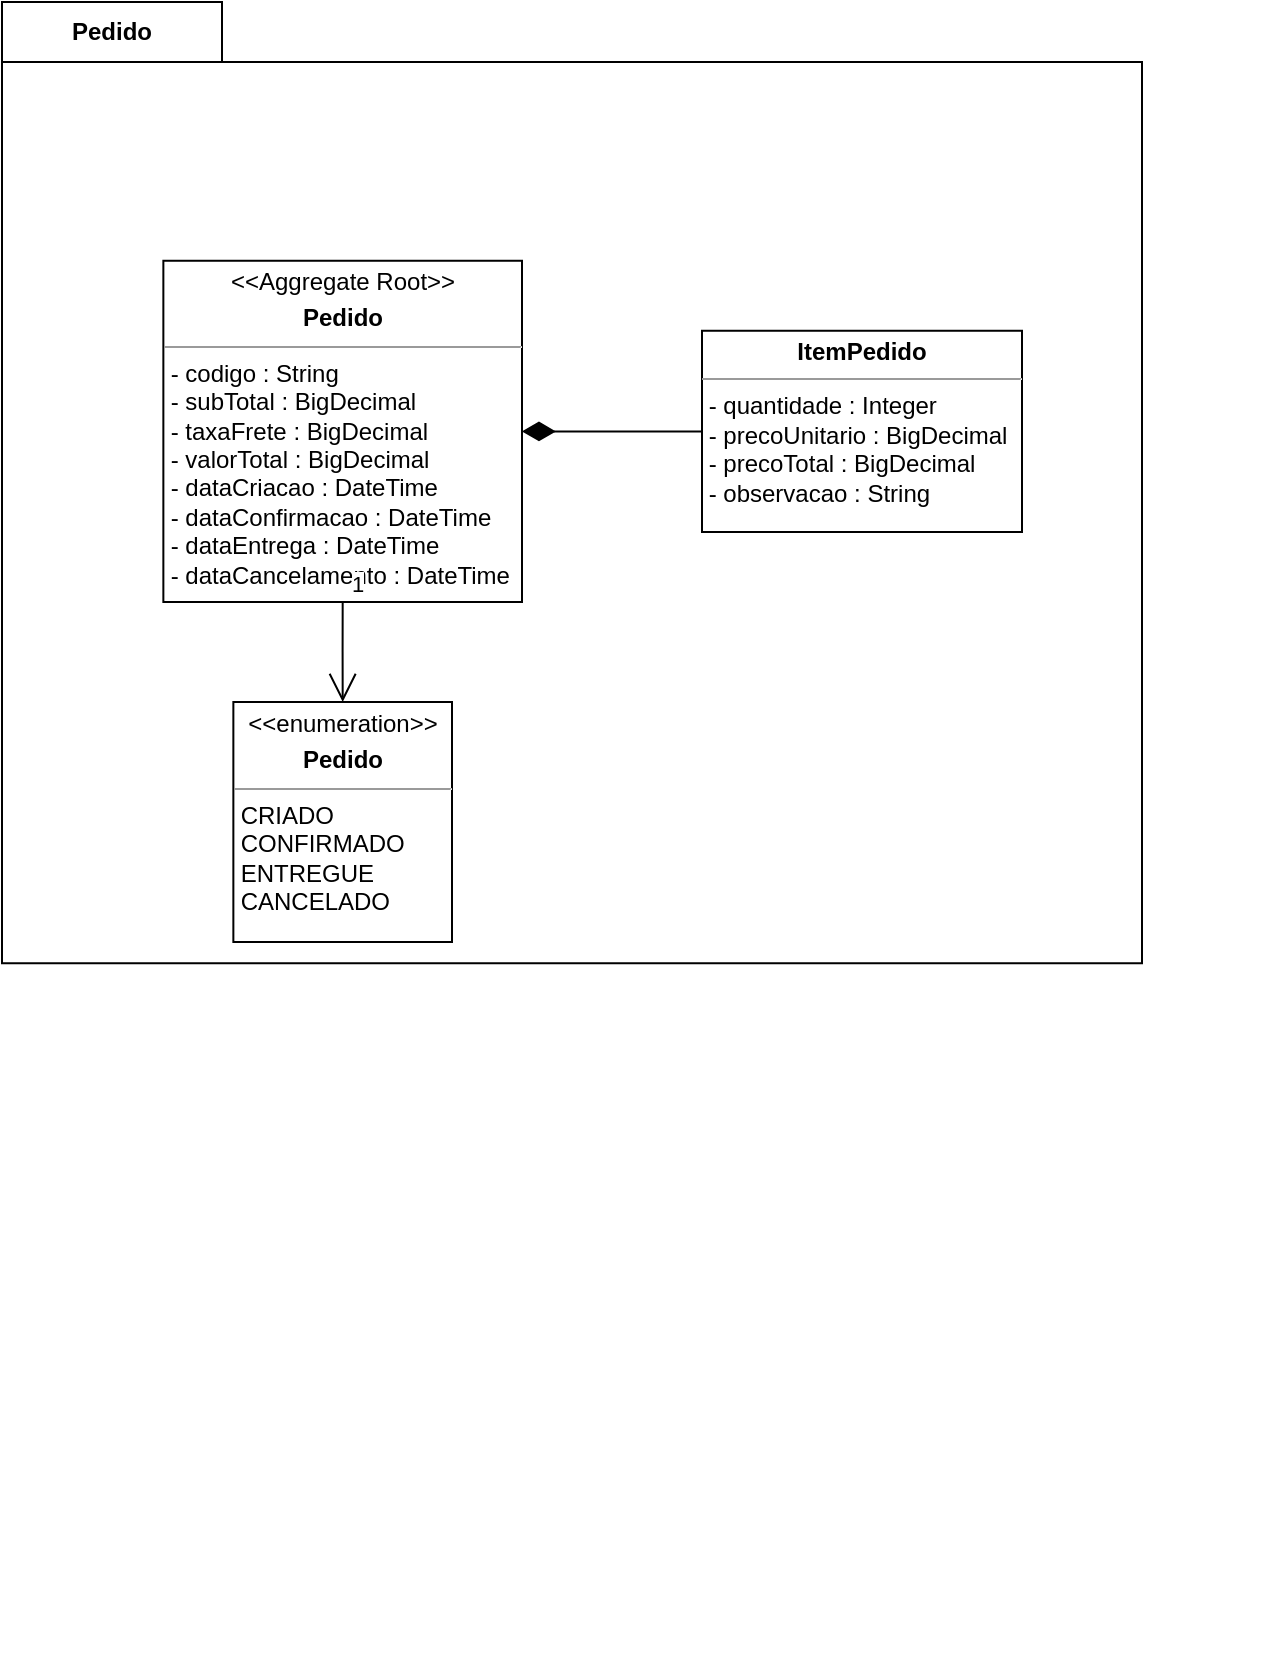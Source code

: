 <mxfile version="24.7.17">
  <diagram name="Página-1" id="61qH_fHiEQy9dxVOCFJl">
    <mxGraphModel dx="926" dy="826" grid="1" gridSize="10" guides="1" tooltips="1" connect="1" arrows="1" fold="1" page="1" pageScale="1" pageWidth="827" pageHeight="1169" math="0" shadow="0">
      <root>
        <mxCell id="0" />
        <mxCell id="1" parent="0" />
        <mxCell id="mB1KlisMlrXwwt_wviY5-6" value="Pedido" style="shape=folder;fontStyle=1;tabWidth=110;tabHeight=30;tabPosition=left;html=1;boundedLbl=1;labelInHeader=1;container=0;collapsible=0;whiteSpace=wrap;" parent="1" vertex="1">
          <mxGeometry x="70" y="160" width="570" height="480.62" as="geometry" />
        </mxCell>
        <mxCell id="mB1KlisMlrXwwt_wviY5-7" value="" style="html=1;strokeColor=none;resizeWidth=1;resizeHeight=1;fillColor=none;part=1;connectable=0;allowArrows=0;deletable=0;whiteSpace=wrap;" parent="1" vertex="1">
          <mxGeometry x="80" y="670" width="630" height="322" as="geometry">
            <mxPoint y="30" as="offset" />
          </mxGeometry>
        </mxCell>
        <mxCell id="mB1KlisMlrXwwt_wviY5-8" value="&lt;p style=&quot;margin:0px;margin-top:4px;text-align:center;&quot;&gt;&amp;lt;&amp;lt;Aggregate Root&amp;gt;&amp;gt;&lt;/p&gt;&lt;p style=&quot;margin:0px;margin-top:4px;text-align:center;&quot;&gt;&lt;b&gt;Pedido&lt;/b&gt;&lt;/p&gt;&lt;hr size=&quot;1&quot;&gt;&amp;nbsp;- codigo : String&lt;br&gt;&amp;nbsp;- subTotal : BigDecimal&lt;br&gt;&amp;nbsp;- taxaFrete : BigDecimal&lt;br&gt;&amp;nbsp;- valorTotal : BigDecimal&lt;br&gt;&amp;nbsp;- dataCriacao : DateTime&lt;br&gt;&amp;nbsp;- dataConfirmacao : DateTime&lt;br&gt;&amp;nbsp;- dataEntrega : DateTime&lt;br&gt;&amp;nbsp;- dataCancelamento : DateTime&lt;p style=&quot;margin:0px;margin-left:4px;&quot;&gt;&lt;br&gt;&lt;/p&gt;" style="verticalAlign=top;align=left;overflow=fill;fontSize=12;fontFamily=Helvetica;html=1;whiteSpace=wrap;" parent="1" vertex="1">
          <mxGeometry x="150.68" y="289.38" width="179.32" height="170.62" as="geometry" />
        </mxCell>
        <mxCell id="IBaLcwhivks5Z2fFePnV-2" value="&lt;p style=&quot;margin:0px;margin-top:4px;text-align:center;&quot;&gt;&lt;b&gt;ItemPedido&lt;/b&gt;&lt;/p&gt;&lt;hr size=&quot;1&quot;&gt;&amp;nbsp;- quantidade : Integer&lt;br&gt;&amp;nbsp;- precoUnitario : BigDecimal&lt;br&gt;&amp;nbsp;- precoTotal : BigDecimal&lt;br&gt;&amp;nbsp;- observacao : String" style="verticalAlign=top;align=left;overflow=fill;fontSize=12;fontFamily=Helvetica;html=1;whiteSpace=wrap;" vertex="1" parent="1">
          <mxGeometry x="420" y="324.38" width="160" height="100.62" as="geometry" />
        </mxCell>
        <mxCell id="IBaLcwhivks5Z2fFePnV-3" value="&lt;p style=&quot;margin:0px;margin-top:4px;text-align:center;&quot;&gt;&amp;lt;&amp;lt;enumeration&amp;gt;&amp;gt;&lt;/p&gt;&lt;p style=&quot;margin:0px;margin-top:4px;text-align:center;&quot;&gt;&lt;b&gt;Pedido&lt;/b&gt;&lt;/p&gt;&lt;hr size=&quot;1&quot;&gt;&lt;div&gt;&amp;nbsp;CRIADO&lt;/div&gt;&lt;div&gt;&amp;nbsp;CONFIRMADO&lt;/div&gt;&lt;div&gt;&amp;nbsp;ENTREGUE&lt;/div&gt;&lt;div&gt;&amp;nbsp;CANCELADO&lt;br&gt;&lt;/div&gt;" style="verticalAlign=top;align=left;overflow=fill;fontSize=12;fontFamily=Helvetica;html=1;whiteSpace=wrap;" vertex="1" parent="1">
          <mxGeometry x="185.68" y="510" width="109.32" height="120" as="geometry" />
        </mxCell>
        <mxCell id="IBaLcwhivks5Z2fFePnV-4" value="" style="endArrow=none;html=1;endSize=12;startArrow=diamondThin;startSize=14;startFill=1;edgeStyle=orthogonalEdgeStyle;align=left;verticalAlign=bottom;rounded=0;exitX=1;exitY=0.5;exitDx=0;exitDy=0;entryX=0;entryY=0.5;entryDx=0;entryDy=0;endFill=0;" edge="1" parent="1" source="mB1KlisMlrXwwt_wviY5-8" target="IBaLcwhivks5Z2fFePnV-2">
          <mxGeometry x="-1" y="3" relative="1" as="geometry">
            <mxPoint x="300" y="410" as="sourcePoint" />
            <mxPoint x="460" y="410" as="targetPoint" />
          </mxGeometry>
        </mxCell>
        <mxCell id="IBaLcwhivks5Z2fFePnV-5" value="1" style="endArrow=open;html=1;endSize=12;startArrow=none;startSize=14;startFill=0;edgeStyle=orthogonalEdgeStyle;align=left;verticalAlign=bottom;rounded=0;exitX=0.5;exitY=1;exitDx=0;exitDy=0;" edge="1" parent="1" source="mB1KlisMlrXwwt_wviY5-8" target="IBaLcwhivks5Z2fFePnV-3">
          <mxGeometry x="-1" y="3" relative="1" as="geometry">
            <mxPoint x="300" y="410" as="sourcePoint" />
            <mxPoint x="460" y="410" as="targetPoint" />
          </mxGeometry>
        </mxCell>
      </root>
    </mxGraphModel>
  </diagram>
</mxfile>
